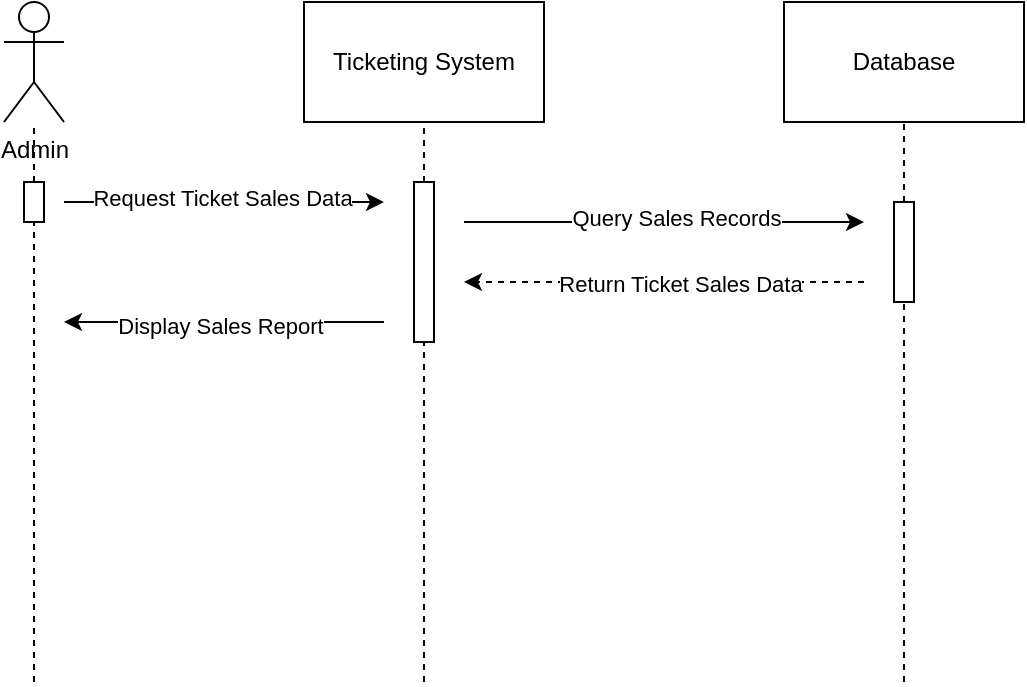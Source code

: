 <mxfile version="26.2.14">
  <diagram name="Page-1" id="TDidAuQqHh3f5PGB4wrc">
    <mxGraphModel dx="1181" dy="661" grid="1" gridSize="10" guides="1" tooltips="1" connect="1" arrows="1" fold="1" page="1" pageScale="1" pageWidth="827" pageHeight="1169" math="0" shadow="0">
      <root>
        <mxCell id="0" />
        <mxCell id="1" parent="0" />
        <mxCell id="ILAVkWkf9HV7iu5l0y_--1" value="Admin" style="shape=umlActor;verticalLabelPosition=bottom;verticalAlign=top;html=1;outlineConnect=0;" vertex="1" parent="1">
          <mxGeometry x="90" y="100" width="30" height="60" as="geometry" />
        </mxCell>
        <mxCell id="ILAVkWkf9HV7iu5l0y_--2" value="Ticketing System" style="rounded=0;whiteSpace=wrap;html=1;" vertex="1" parent="1">
          <mxGeometry x="240" y="100" width="120" height="60" as="geometry" />
        </mxCell>
        <mxCell id="ILAVkWkf9HV7iu5l0y_--3" value="Database" style="rounded=0;whiteSpace=wrap;html=1;" vertex="1" parent="1">
          <mxGeometry x="480" y="100" width="120" height="60" as="geometry" />
        </mxCell>
        <mxCell id="ILAVkWkf9HV7iu5l0y_--4" value="" style="endArrow=none;dashed=1;html=1;rounded=0;" edge="1" parent="1" source="ILAVkWkf9HV7iu5l0y_--17" target="ILAVkWkf9HV7iu5l0y_--1">
          <mxGeometry width="50" height="50" relative="1" as="geometry">
            <mxPoint x="105" y="440" as="sourcePoint" />
            <mxPoint x="120" y="200" as="targetPoint" />
          </mxGeometry>
        </mxCell>
        <mxCell id="ILAVkWkf9HV7iu5l0y_--5" value="" style="endArrow=none;dashed=1;html=1;rounded=0;" edge="1" parent="1" source="ILAVkWkf9HV7iu5l0y_--19" target="ILAVkWkf9HV7iu5l0y_--3">
          <mxGeometry width="50" height="50" relative="1" as="geometry">
            <mxPoint x="540" y="440" as="sourcePoint" />
            <mxPoint x="430" y="360" as="targetPoint" />
          </mxGeometry>
        </mxCell>
        <mxCell id="ILAVkWkf9HV7iu5l0y_--6" value="" style="endArrow=none;dashed=1;html=1;rounded=0;" edge="1" parent="1" source="ILAVkWkf9HV7iu5l0y_--15" target="ILAVkWkf9HV7iu5l0y_--2">
          <mxGeometry width="50" height="50" relative="1" as="geometry">
            <mxPoint x="300" y="440" as="sourcePoint" />
            <mxPoint x="430" y="360" as="targetPoint" />
          </mxGeometry>
        </mxCell>
        <mxCell id="ILAVkWkf9HV7iu5l0y_--7" value="" style="endArrow=classic;html=1;rounded=0;" edge="1" parent="1">
          <mxGeometry width="50" height="50" relative="1" as="geometry">
            <mxPoint x="120" y="200" as="sourcePoint" />
            <mxPoint x="280" y="200" as="targetPoint" />
          </mxGeometry>
        </mxCell>
        <mxCell id="ILAVkWkf9HV7iu5l0y_--8" value="Request Ticket Sales Data" style="edgeLabel;html=1;align=center;verticalAlign=middle;resizable=0;points=[];" vertex="1" connectable="0" parent="ILAVkWkf9HV7iu5l0y_--7">
          <mxGeometry x="-0.02" y="2" relative="1" as="geometry">
            <mxPoint as="offset" />
          </mxGeometry>
        </mxCell>
        <mxCell id="ILAVkWkf9HV7iu5l0y_--9" value="" style="endArrow=classic;html=1;rounded=0;" edge="1" parent="1">
          <mxGeometry width="50" height="50" relative="1" as="geometry">
            <mxPoint x="320" y="210" as="sourcePoint" />
            <mxPoint x="520" y="210" as="targetPoint" />
          </mxGeometry>
        </mxCell>
        <mxCell id="ILAVkWkf9HV7iu5l0y_--10" value="Query Sales Records" style="edgeLabel;html=1;align=center;verticalAlign=middle;resizable=0;points=[];" vertex="1" connectable="0" parent="ILAVkWkf9HV7iu5l0y_--9">
          <mxGeometry x="0.059" y="2" relative="1" as="geometry">
            <mxPoint as="offset" />
          </mxGeometry>
        </mxCell>
        <mxCell id="ILAVkWkf9HV7iu5l0y_--11" value="" style="endArrow=classic;html=1;rounded=0;dashed=1;" edge="1" parent="1">
          <mxGeometry width="50" height="50" relative="1" as="geometry">
            <mxPoint x="520" y="240" as="sourcePoint" />
            <mxPoint x="320" y="240" as="targetPoint" />
          </mxGeometry>
        </mxCell>
        <mxCell id="ILAVkWkf9HV7iu5l0y_--12" value="Return Ticket Sales Data" style="edgeLabel;html=1;align=center;verticalAlign=middle;resizable=0;points=[];" vertex="1" connectable="0" parent="ILAVkWkf9HV7iu5l0y_--11">
          <mxGeometry x="-0.076" y="1" relative="1" as="geometry">
            <mxPoint as="offset" />
          </mxGeometry>
        </mxCell>
        <mxCell id="ILAVkWkf9HV7iu5l0y_--13" value="" style="endArrow=classic;html=1;rounded=0;" edge="1" parent="1">
          <mxGeometry width="50" height="50" relative="1" as="geometry">
            <mxPoint x="280" y="260" as="sourcePoint" />
            <mxPoint x="120" y="260" as="targetPoint" />
          </mxGeometry>
        </mxCell>
        <mxCell id="ILAVkWkf9HV7iu5l0y_--14" value="Display Sales Report" style="edgeLabel;html=1;align=center;verticalAlign=middle;resizable=0;points=[];" vertex="1" connectable="0" parent="ILAVkWkf9HV7iu5l0y_--13">
          <mxGeometry x="0.034" y="2" relative="1" as="geometry">
            <mxPoint as="offset" />
          </mxGeometry>
        </mxCell>
        <mxCell id="ILAVkWkf9HV7iu5l0y_--16" value="" style="endArrow=none;dashed=1;html=1;rounded=0;" edge="1" parent="1" target="ILAVkWkf9HV7iu5l0y_--15">
          <mxGeometry width="50" height="50" relative="1" as="geometry">
            <mxPoint x="300" y="440" as="sourcePoint" />
            <mxPoint x="300" y="160" as="targetPoint" />
          </mxGeometry>
        </mxCell>
        <mxCell id="ILAVkWkf9HV7iu5l0y_--15" value="" style="rounded=0;whiteSpace=wrap;html=1;" vertex="1" parent="1">
          <mxGeometry x="295" y="190" width="10" height="80" as="geometry" />
        </mxCell>
        <mxCell id="ILAVkWkf9HV7iu5l0y_--18" value="" style="endArrow=none;dashed=1;html=1;rounded=0;" edge="1" parent="1" target="ILAVkWkf9HV7iu5l0y_--17">
          <mxGeometry width="50" height="50" relative="1" as="geometry">
            <mxPoint x="105" y="440" as="sourcePoint" />
            <mxPoint x="105" y="160" as="targetPoint" />
          </mxGeometry>
        </mxCell>
        <mxCell id="ILAVkWkf9HV7iu5l0y_--17" value="" style="rounded=0;whiteSpace=wrap;html=1;" vertex="1" parent="1">
          <mxGeometry x="100" y="190" width="10" height="20" as="geometry" />
        </mxCell>
        <mxCell id="ILAVkWkf9HV7iu5l0y_--20" value="" style="endArrow=none;dashed=1;html=1;rounded=0;" edge="1" parent="1" target="ILAVkWkf9HV7iu5l0y_--19">
          <mxGeometry width="50" height="50" relative="1" as="geometry">
            <mxPoint x="540" y="440" as="sourcePoint" />
            <mxPoint x="540" y="160" as="targetPoint" />
          </mxGeometry>
        </mxCell>
        <mxCell id="ILAVkWkf9HV7iu5l0y_--19" value="" style="rounded=0;whiteSpace=wrap;html=1;" vertex="1" parent="1">
          <mxGeometry x="535" y="200" width="10" height="50" as="geometry" />
        </mxCell>
      </root>
    </mxGraphModel>
  </diagram>
</mxfile>
